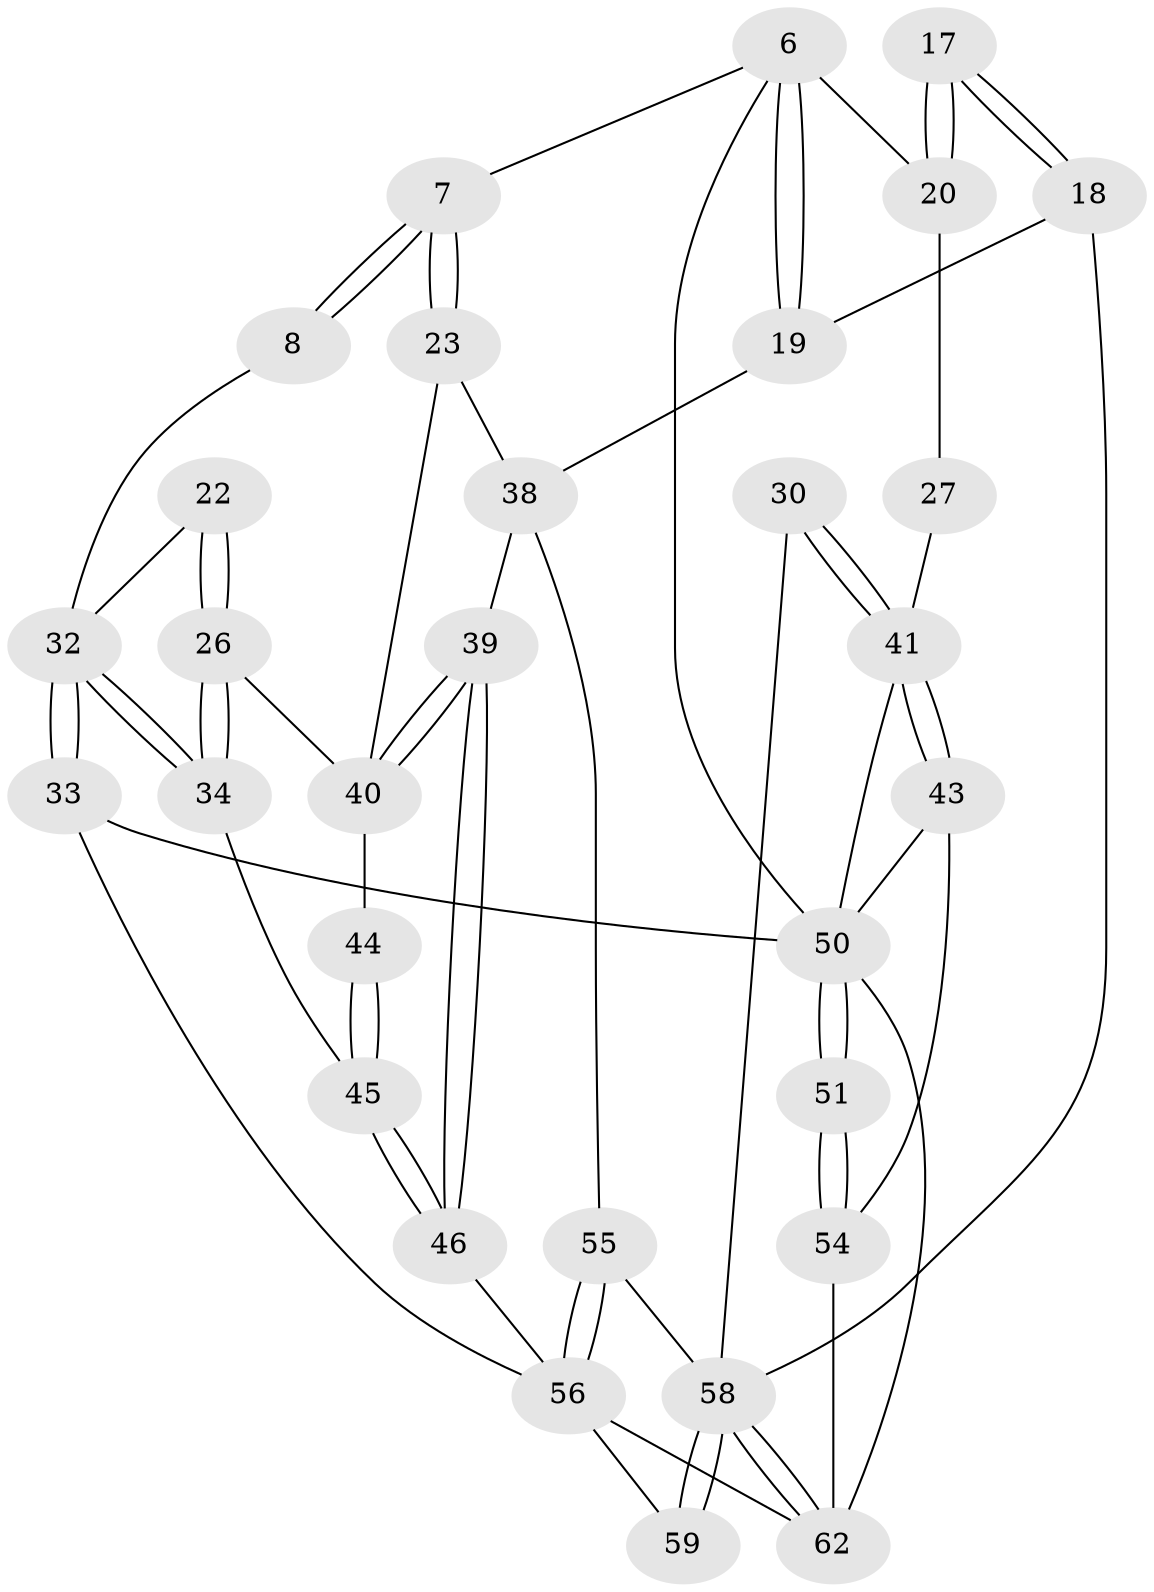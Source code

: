 // original degree distribution, {3: 0.04838709677419355, 5: 0.5, 6: 0.22580645161290322, 4: 0.22580645161290322}
// Generated by graph-tools (version 1.1) at 2025/59/03/09/25 04:59:47]
// undirected, 31 vertices, 69 edges
graph export_dot {
graph [start="1"]
  node [color=gray90,style=filled];
  6 [pos="+0.4538880120119468+0.23528415053286178",super="+5"];
  7 [pos="+0.29183963989630435+0.2786896388888086"];
  8 [pos="+0.27922717422458604+0.26752173669929763"];
  17 [pos="+0.6064188562538447+0.4075488429435382"];
  18 [pos="+0.5972765736892428+0.41215716670732017"];
  19 [pos="+0.5887321228731643+0.41041679176133145"];
  20 [pos="+0.6900163037029013+0.3898312571394659",super="+12+11"];
  22 [pos="+0.146429853994692+0.2806918082436453"];
  23 [pos="+0.30030366746567544+0.3755921714581901"];
  26 [pos="+0.0044605518826712764+0.48080672178822426"];
  27 [pos="+0.7567151876606208+0.43346550415279034",super="+13"];
  30 [pos="+0.8331889817842292+0.56798819609331"];
  32 [pos="+0+0.4921219833708771",super="+21+10"];
  33 [pos="+0+1",super="+3"];
  34 [pos="+0+0.49363038313068025"];
  38 [pos="+0.3918810232041462+0.6215623484100408",super="+29"];
  39 [pos="+0.23867050976047824+0.6067118821041113"];
  40 [pos="+0.21014204725860172+0.5922238491601197",super="+24+25"];
  41 [pos="+0.8612395049827435+0.5975152658802516",super="+15+14+28"];
  43 [pos="+0.871798462533887+0.6124701630087309"];
  44 [pos="+0.1635529013648052+0.5919116155159129"];
  45 [pos="+0.10703748725394394+0.6787868447467673"];
  46 [pos="+0.1105300125456475+0.8423119737564193"];
  50 [pos="+1+1",super="+2+42"];
  51 [pos="+1+1"];
  54 [pos="+0.937573794713891+0.8631739106638329",super="+47"];
  55 [pos="+0.32337131492808496+0.7860725055536381",super="+37"];
  56 [pos="+0.30626052324267056+0.8056331053007223",super="+53"];
  58 [pos="+0.520583979451275+0.9625622822413104",super="+49+35+31+57"];
  59 [pos="+0.5079147288899305+0.9330723242907838"];
  62 [pos="+0.4889079818547544+1",super="+61+60"];
  6 -- 7;
  6 -- 19;
  6 -- 19;
  6 -- 50;
  6 -- 20;
  7 -- 8;
  7 -- 8;
  7 -- 23;
  7 -- 23;
  8 -- 32;
  17 -- 18;
  17 -- 18;
  17 -- 20 [weight=2];
  17 -- 20;
  18 -- 19;
  18 -- 58;
  19 -- 38;
  20 -- 27 [weight=2];
  22 -- 26;
  22 -- 26;
  22 -- 32;
  23 -- 40;
  23 -- 38;
  26 -- 34;
  26 -- 34;
  26 -- 40;
  27 -- 41 [weight=2];
  30 -- 41 [weight=2];
  30 -- 41;
  30 -- 58;
  32 -- 33 [weight=3];
  32 -- 33;
  32 -- 34;
  32 -- 34;
  33 -- 50 [weight=2];
  33 -- 56;
  34 -- 45;
  38 -- 39;
  38 -- 55;
  39 -- 40;
  39 -- 40;
  39 -- 46;
  39 -- 46;
  40 -- 44 [weight=2];
  41 -- 43;
  41 -- 43;
  41 -- 50;
  43 -- 50;
  43 -- 54;
  44 -- 45;
  44 -- 45;
  45 -- 46;
  45 -- 46;
  46 -- 56;
  50 -- 51 [weight=2];
  50 -- 51;
  50 -- 62;
  51 -- 54;
  51 -- 54;
  54 -- 62 [weight=2];
  55 -- 56;
  55 -- 56;
  55 -- 58 [weight=2];
  56 -- 59;
  56 -- 62;
  58 -- 59 [weight=2];
  58 -- 59;
  58 -- 62 [weight=2];
  58 -- 62;
}
